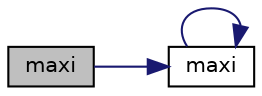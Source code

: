 digraph "maxi"
{
 // LATEX_PDF_SIZE
  edge [fontname="Helvetica",fontsize="10",labelfontname="Helvetica",labelfontsize="10"];
  node [fontname="Helvetica",fontsize="10",shape=record];
  rankdir="LR";
  Node1 [label="maxi",height=0.2,width=0.4,color="black", fillcolor="grey75", style="filled", fontcolor="black",tooltip="trouve la valeur maximum d'un tableau"];
  Node1 -> Node2 [color="midnightblue",fontsize="10",style="solid"];
  Node2 [label="maxi",height=0.2,width=0.4,color="black", fillcolor="white", style="filled",URL="$tableau_8c.html#abb9a32acf6c0aa09923d2ebaeae71c7e",tooltip="trouve la valeur maximum d'un tableau"];
  Node2 -> Node2 [color="midnightblue",fontsize="10",style="solid"];
}
